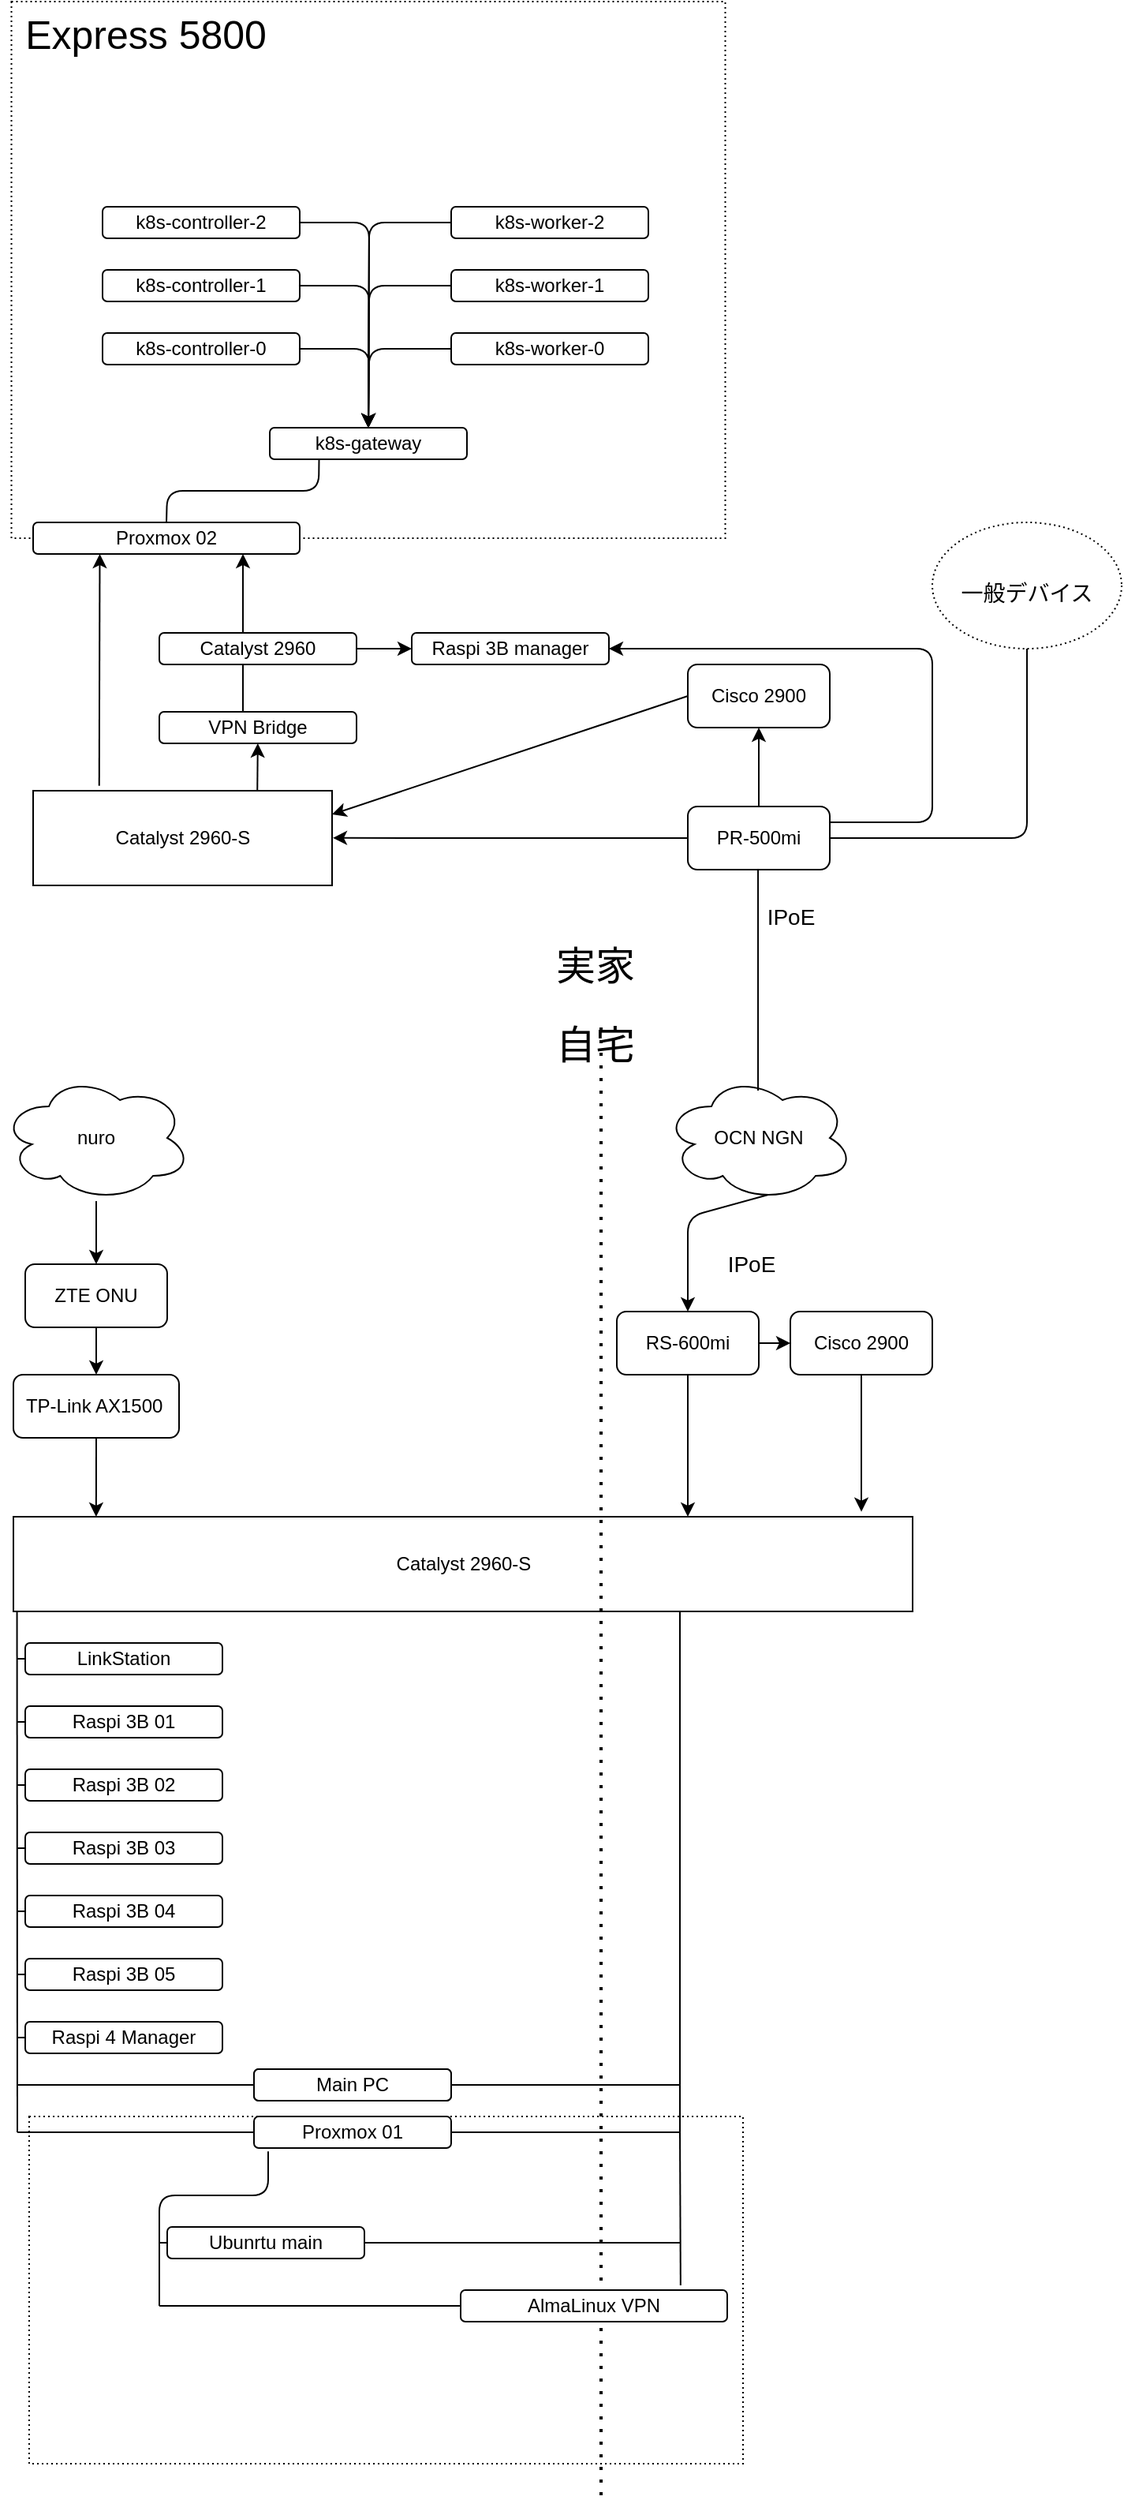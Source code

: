 <mxfile>
    <diagram id="XLuZZbNu0F-N8YZgZxAV" name="ページ1">
        <mxGraphModel dx="678" dy="1767" grid="1" gridSize="10" guides="1" tooltips="1" connect="1" arrows="1" fold="1" page="1" pageScale="1" pageWidth="827" pageHeight="1169" math="0" shadow="0">
            <root>
                <mxCell id="0"/>
                <mxCell id="1" parent="0"/>
                <mxCell id="87" value="" style="rounded=0;whiteSpace=wrap;html=1;fillColor=none;dashed=1;dashPattern=1 2;" parent="1" vertex="1">
                    <mxGeometry x="66.25" y="-630" width="452.5" height="340" as="geometry"/>
                </mxCell>
                <mxCell id="82" value="" style="rounded=0;whiteSpace=wrap;html=1;fillColor=none;dashed=1;dashPattern=1 2;" parent="1" vertex="1">
                    <mxGeometry x="77.5" y="710" width="452.5" height="220" as="geometry"/>
                </mxCell>
                <mxCell id="7" value="" style="edgeStyle=none;html=1;" parent="1" source="2" target="3" edge="1">
                    <mxGeometry relative="1" as="geometry"/>
                </mxCell>
                <mxCell id="2" value="nuro" style="ellipse;shape=cloud;whiteSpace=wrap;html=1;" parent="1" vertex="1">
                    <mxGeometry x="60" y="50" width="120" height="80" as="geometry"/>
                </mxCell>
                <mxCell id="9" value="" style="edgeStyle=none;html=1;" parent="1" source="3" target="8" edge="1">
                    <mxGeometry relative="1" as="geometry"/>
                </mxCell>
                <mxCell id="3" value="ZTE ONU" style="rounded=1;whiteSpace=wrap;html=1;" parent="1" vertex="1">
                    <mxGeometry x="75" y="170" width="90" height="40" as="geometry"/>
                </mxCell>
                <mxCell id="12" style="edgeStyle=none;html=1;exitX=0.5;exitY=1;exitDx=0;exitDy=0;entryX=0.092;entryY=0;entryDx=0;entryDy=0;entryPerimeter=0;" parent="1" source="8" target="10" edge="1">
                    <mxGeometry relative="1" as="geometry"/>
                </mxCell>
                <mxCell id="8" value="TP-Link AX1500&amp;nbsp;" style="rounded=1;whiteSpace=wrap;html=1;" parent="1" vertex="1">
                    <mxGeometry x="67.5" y="240" width="105" height="40" as="geometry"/>
                </mxCell>
                <mxCell id="10" value="Catalyst 2960-S" style="rounded=0;whiteSpace=wrap;html=1;" parent="1" vertex="1">
                    <mxGeometry x="67.5" y="330" width="570" height="60" as="geometry"/>
                </mxCell>
                <mxCell id="15" value="" style="edgeStyle=none;html=1;exitX=0.55;exitY=0.95;exitDx=0;exitDy=0;exitPerimeter=0;" parent="1" source="13" target="14" edge="1">
                    <mxGeometry relative="1" as="geometry">
                        <Array as="points">
                            <mxPoint x="495" y="140"/>
                        </Array>
                    </mxGeometry>
                </mxCell>
                <mxCell id="13" value="OCN NGN" style="ellipse;shape=cloud;whiteSpace=wrap;html=1;" parent="1" vertex="1">
                    <mxGeometry x="480" y="50" width="120" height="80" as="geometry"/>
                </mxCell>
                <mxCell id="16" style="edgeStyle=none;html=1;exitX=0.5;exitY=1;exitDx=0;exitDy=0;entryX=0.75;entryY=0;entryDx=0;entryDy=0;" parent="1" source="14" target="10" edge="1">
                    <mxGeometry relative="1" as="geometry">
                        <mxPoint x="550" y="280" as="targetPoint"/>
                    </mxGeometry>
                </mxCell>
                <mxCell id="103" style="edgeStyle=none;html=1;exitX=1;exitY=0.5;exitDx=0;exitDy=0;entryX=0;entryY=0.5;entryDx=0;entryDy=0;fontSize=14;startArrow=none;startFill=0;endArrow=classic;endFill=1;" parent="1" source="14" target="100" edge="1">
                    <mxGeometry relative="1" as="geometry"/>
                </mxCell>
                <mxCell id="14" value="RS-600mi" style="rounded=1;whiteSpace=wrap;html=1;" parent="1" vertex="1">
                    <mxGeometry x="450" y="200" width="90" height="40" as="geometry"/>
                </mxCell>
                <mxCell id="17" value="" style="endArrow=none;dashed=1;html=1;dashPattern=1 3;strokeWidth=2;" parent="1" edge="1">
                    <mxGeometry width="50" height="50" relative="1" as="geometry">
                        <mxPoint x="440" y="950" as="sourcePoint"/>
                        <mxPoint x="440" y="20" as="targetPoint"/>
                    </mxGeometry>
                </mxCell>
                <mxCell id="33" style="edgeStyle=none;html=1;exitX=0;exitY=0.5;exitDx=0;exitDy=0;endArrow=none;endFill=0;" parent="1" source="19" edge="1">
                    <mxGeometry relative="1" as="geometry">
                        <mxPoint x="70" y="420.038" as="targetPoint"/>
                    </mxGeometry>
                </mxCell>
                <mxCell id="19" value="LinkStation" style="rounded=1;whiteSpace=wrap;html=1;" parent="1" vertex="1">
                    <mxGeometry x="75" y="410" width="125" height="20" as="geometry"/>
                </mxCell>
                <mxCell id="36" style="edgeStyle=none;html=1;exitX=0;exitY=0.5;exitDx=0;exitDy=0;endArrow=none;endFill=0;" parent="1" source="20" edge="1">
                    <mxGeometry relative="1" as="geometry">
                        <mxPoint x="75" y="460" as="targetPoint"/>
                        <Array as="points">
                            <mxPoint x="75" y="460"/>
                        </Array>
                    </mxGeometry>
                </mxCell>
                <mxCell id="37" style="edgeStyle=none;html=1;exitX=0;exitY=0.5;exitDx=0;exitDy=0;endArrow=none;endFill=0;" parent="1" source="20" edge="1">
                    <mxGeometry relative="1" as="geometry">
                        <mxPoint x="70" y="460.038" as="targetPoint"/>
                    </mxGeometry>
                </mxCell>
                <mxCell id="20" value="Raspi 3B 01" style="rounded=1;whiteSpace=wrap;html=1;" parent="1" vertex="1">
                    <mxGeometry x="75" y="450" width="125" height="20" as="geometry"/>
                </mxCell>
                <mxCell id="38" style="edgeStyle=none;html=1;exitX=0;exitY=0.5;exitDx=0;exitDy=0;endArrow=none;endFill=0;" parent="1" source="21" edge="1">
                    <mxGeometry relative="1" as="geometry">
                        <mxPoint x="70" y="500.038" as="targetPoint"/>
                    </mxGeometry>
                </mxCell>
                <mxCell id="21" value="Raspi 3B 02" style="rounded=1;whiteSpace=wrap;html=1;" parent="1" vertex="1">
                    <mxGeometry x="75" y="490" width="125" height="20" as="geometry"/>
                </mxCell>
                <mxCell id="39" style="edgeStyle=none;html=1;exitX=0;exitY=0.5;exitDx=0;exitDy=0;endArrow=none;endFill=0;" parent="1" source="22" edge="1">
                    <mxGeometry relative="1" as="geometry">
                        <mxPoint x="70" y="540.038" as="targetPoint"/>
                    </mxGeometry>
                </mxCell>
                <mxCell id="22" value="Raspi 3B 03" style="rounded=1;whiteSpace=wrap;html=1;" parent="1" vertex="1">
                    <mxGeometry x="75" y="530" width="125" height="20" as="geometry"/>
                </mxCell>
                <mxCell id="40" style="edgeStyle=none;html=1;exitX=0;exitY=0.5;exitDx=0;exitDy=0;endArrow=none;endFill=0;" parent="1" source="23" edge="1">
                    <mxGeometry relative="1" as="geometry">
                        <mxPoint x="70" y="580.038" as="targetPoint"/>
                    </mxGeometry>
                </mxCell>
                <mxCell id="23" value="Raspi 3B 04" style="rounded=1;whiteSpace=wrap;html=1;" parent="1" vertex="1">
                    <mxGeometry x="75" y="570" width="125" height="20" as="geometry"/>
                </mxCell>
                <mxCell id="41" style="edgeStyle=none;html=1;exitX=0;exitY=0.5;exitDx=0;exitDy=0;endArrow=none;endFill=0;" parent="1" source="24" edge="1">
                    <mxGeometry relative="1" as="geometry">
                        <mxPoint x="70" y="620.038" as="targetPoint"/>
                    </mxGeometry>
                </mxCell>
                <mxCell id="24" value="Raspi 3B 05" style="rounded=1;whiteSpace=wrap;html=1;" parent="1" vertex="1">
                    <mxGeometry x="75" y="610" width="125" height="20" as="geometry"/>
                </mxCell>
                <mxCell id="42" style="edgeStyle=none;html=1;exitX=0;exitY=0.5;exitDx=0;exitDy=0;endArrow=none;endFill=0;" parent="1" source="25" edge="1">
                    <mxGeometry relative="1" as="geometry">
                        <mxPoint x="70" y="660.038" as="targetPoint"/>
                    </mxGeometry>
                </mxCell>
                <mxCell id="25" value="Raspi 4 Manager" style="rounded=1;whiteSpace=wrap;html=1;" parent="1" vertex="1">
                    <mxGeometry x="75" y="650" width="125" height="20" as="geometry"/>
                </mxCell>
                <mxCell id="26" value="" style="endArrow=none;html=1;entryX=0.004;entryY=1;entryDx=0;entryDy=0;entryPerimeter=0;" parent="1" target="10" edge="1">
                    <mxGeometry width="50" height="50" relative="1" as="geometry">
                        <mxPoint x="70" y="720" as="sourcePoint"/>
                        <mxPoint x="190" y="520" as="targetPoint"/>
                    </mxGeometry>
                </mxCell>
                <mxCell id="44" style="edgeStyle=none;html=1;endArrow=none;endFill=0;" parent="1" edge="1">
                    <mxGeometry relative="1" as="geometry">
                        <mxPoint x="70" y="690" as="targetPoint"/>
                        <mxPoint x="220" y="690" as="sourcePoint"/>
                    </mxGeometry>
                </mxCell>
                <mxCell id="46" style="edgeStyle=none;html=1;exitX=1;exitY=0.5;exitDx=0;exitDy=0;endArrow=none;endFill=0;" parent="1" edge="1">
                    <mxGeometry relative="1" as="geometry">
                        <mxPoint x="490" y="690" as="targetPoint"/>
                        <mxPoint x="345" y="690" as="sourcePoint"/>
                    </mxGeometry>
                </mxCell>
                <mxCell id="45" value="" style="endArrow=none;html=1;" parent="1" edge="1">
                    <mxGeometry width="50" height="50" relative="1" as="geometry">
                        <mxPoint x="490" y="720" as="sourcePoint"/>
                        <mxPoint x="490" y="390" as="targetPoint"/>
                    </mxGeometry>
                </mxCell>
                <mxCell id="51" style="edgeStyle=none;html=1;endArrow=none;endFill=0;" parent="1" edge="1">
                    <mxGeometry relative="1" as="geometry">
                        <mxPoint x="70" y="720" as="targetPoint"/>
                        <mxPoint x="220" y="720" as="sourcePoint"/>
                    </mxGeometry>
                </mxCell>
                <mxCell id="52" style="edgeStyle=none;html=1;endArrow=none;endFill=0;" parent="1" edge="1">
                    <mxGeometry relative="1" as="geometry">
                        <mxPoint x="490" y="720" as="targetPoint"/>
                        <mxPoint x="345" y="720" as="sourcePoint"/>
                    </mxGeometry>
                </mxCell>
                <mxCell id="53" value="Proxmox 01" style="rounded=1;whiteSpace=wrap;html=1;" parent="1" vertex="1">
                    <mxGeometry x="220" y="680" width="125" height="20" as="geometry"/>
                </mxCell>
                <mxCell id="62" value="Main PC" style="rounded=1;whiteSpace=wrap;html=1;" parent="1" vertex="1">
                    <mxGeometry x="220" y="680" width="125" height="20" as="geometry"/>
                </mxCell>
                <mxCell id="65" value="" style="endArrow=none;html=1;entryX=0.072;entryY=1.108;entryDx=0;entryDy=0;entryPerimeter=0;" parent="1" target="61" edge="1">
                    <mxGeometry width="50" height="50" relative="1" as="geometry">
                        <mxPoint x="160" y="830" as="sourcePoint"/>
                        <mxPoint x="230.0" y="740.004" as="targetPoint"/>
                        <Array as="points">
                            <mxPoint x="160" y="760"/>
                            <mxPoint x="229" y="760"/>
                        </Array>
                    </mxGeometry>
                </mxCell>
                <mxCell id="67" style="edgeStyle=none;html=1;exitX=0;exitY=0.5;exitDx=0;exitDy=0;endArrow=none;endFill=0;" parent="1" source="66" edge="1">
                    <mxGeometry relative="1" as="geometry">
                        <mxPoint x="160" y="789.944" as="targetPoint"/>
                    </mxGeometry>
                </mxCell>
                <mxCell id="73" style="edgeStyle=none;html=1;exitX=1;exitY=0.5;exitDx=0;exitDy=0;endArrow=none;endFill=0;" parent="1" source="66" edge="1">
                    <mxGeometry relative="1" as="geometry">
                        <mxPoint x="490" y="790" as="targetPoint"/>
                    </mxGeometry>
                </mxCell>
                <mxCell id="66" value="Ubunrtu main" style="rounded=1;whiteSpace=wrap;html=1;" parent="1" vertex="1">
                    <mxGeometry x="165" y="780" width="125" height="20" as="geometry"/>
                </mxCell>
                <mxCell id="69" style="edgeStyle=none;html=1;exitX=0;exitY=0.5;exitDx=0;exitDy=0;endArrow=none;endFill=0;" parent="1" source="68" edge="1">
                    <mxGeometry relative="1" as="geometry">
                        <mxPoint x="160" y="829.944" as="targetPoint"/>
                    </mxGeometry>
                </mxCell>
                <mxCell id="74" style="edgeStyle=none;html=1;exitX=1;exitY=0.5;exitDx=0;exitDy=0;endArrow=none;endFill=0;" parent="1" source="68" edge="1">
                    <mxGeometry relative="1" as="geometry">
                        <mxPoint x="360" y="830" as="targetPoint"/>
                    </mxGeometry>
                </mxCell>
                <mxCell id="68" value="AlmaLinux VPN" style="rounded=1;whiteSpace=wrap;html=1;" parent="1" vertex="1">
                    <mxGeometry x="351" y="820" width="169" height="20" as="geometry"/>
                </mxCell>
                <mxCell id="61" value="Proxmox 01" style="rounded=1;whiteSpace=wrap;html=1;" parent="1" vertex="1">
                    <mxGeometry x="220" y="710" width="125" height="20" as="geometry"/>
                </mxCell>
                <mxCell id="72" value="" style="endArrow=none;html=1;exitX=0.825;exitY=-0.148;exitDx=0;exitDy=0;exitPerimeter=0;" parent="1" source="68" edge="1">
                    <mxGeometry width="50" height="50" relative="1" as="geometry">
                        <mxPoint x="490" y="810" as="sourcePoint"/>
                        <mxPoint x="490" y="720" as="targetPoint"/>
                    </mxGeometry>
                </mxCell>
                <mxCell id="78" value="" style="edgeStyle=none;html=1;" parent="1" edge="1">
                    <mxGeometry relative="1" as="geometry">
                        <mxPoint x="539.52" y="60" as="sourcePoint"/>
                        <mxPoint x="539.52" y="-110" as="targetPoint"/>
                    </mxGeometry>
                </mxCell>
                <mxCell id="105" style="edgeStyle=none;html=1;exitX=0.5;exitY=0;exitDx=0;exitDy=0;entryX=0.5;entryY=1;entryDx=0;entryDy=0;fontSize=14;startArrow=none;startFill=0;endArrow=classic;endFill=1;" parent="1" source="79" target="104" edge="1">
                    <mxGeometry relative="1" as="geometry"/>
                </mxCell>
                <mxCell id="112" style="edgeStyle=none;html=1;exitX=0;exitY=0.5;exitDx=0;exitDy=0;fontSize=14;startArrow=none;startFill=0;endArrow=classic;endFill=1;" parent="1" source="79" edge="1">
                    <mxGeometry relative="1" as="geometry">
                        <mxPoint x="270" y="-100.077" as="targetPoint"/>
                    </mxGeometry>
                </mxCell>
                <mxCell id="79" value="PR-500mi" style="rounded=1;whiteSpace=wrap;html=1;" parent="1" vertex="1">
                    <mxGeometry x="495" y="-120" width="90" height="40" as="geometry"/>
                </mxCell>
                <mxCell id="86" style="edgeStyle=none;html=1;exitX=0.424;exitY=0;exitDx=0;exitDy=0;fontSize=25;entryX=0.787;entryY=1;entryDx=0;entryDy=0;entryPerimeter=0;exitPerimeter=0;" parent="1" source="80" target="85" edge="1">
                    <mxGeometry relative="1" as="geometry">
                        <mxPoint x="223" y="-250" as="targetPoint"/>
                    </mxGeometry>
                </mxCell>
                <mxCell id="80" value="VPN Bridge" style="rounded=1;whiteSpace=wrap;html=1;" parent="1" vertex="1">
                    <mxGeometry x="160" y="-180" width="125" height="20" as="geometry"/>
                </mxCell>
                <mxCell id="83" value="自宅" style="text;html=1;align=center;verticalAlign=middle;resizable=0;points=[];autosize=1;strokeColor=none;fillColor=none;fontSize=25;" parent="1" vertex="1">
                    <mxGeometry x="400.5" y="10" width="70" height="40" as="geometry"/>
                </mxCell>
                <mxCell id="84" value="実家" style="text;html=1;align=center;verticalAlign=middle;resizable=0;points=[];autosize=1;strokeColor=none;fillColor=none;fontSize=25;" parent="1" vertex="1">
                    <mxGeometry x="400.5" y="-40" width="70" height="40" as="geometry"/>
                </mxCell>
                <mxCell id="93" style="edgeStyle=none;html=1;exitX=0.5;exitY=0;exitDx=0;exitDy=0;entryX=0.25;entryY=1;entryDx=0;entryDy=0;fontSize=25;endArrow=none;endFill=0;" parent="1" source="85" target="88" edge="1">
                    <mxGeometry relative="1" as="geometry">
                        <Array as="points">
                            <mxPoint x="165" y="-320"/>
                            <mxPoint x="261" y="-320"/>
                        </Array>
                    </mxGeometry>
                </mxCell>
                <mxCell id="85" value="Proxmox 02" style="rounded=1;whiteSpace=wrap;html=1;" parent="1" vertex="1">
                    <mxGeometry x="80" y="-300" width="169" height="20" as="geometry"/>
                </mxCell>
                <mxCell id="88" value="k8s-gateway" style="rounded=1;whiteSpace=wrap;html=1;" parent="1" vertex="1">
                    <mxGeometry x="230" y="-360" width="125" height="20" as="geometry"/>
                </mxCell>
                <mxCell id="97" value="Express 5800" style="text;html=1;align=center;verticalAlign=middle;resizable=0;points=[];autosize=1;strokeColor=none;fillColor=none;fontSize=25;" parent="1" vertex="1">
                    <mxGeometry x="66.25" y="-630" width="170" height="40" as="geometry"/>
                </mxCell>
                <mxCell id="98" value="" style="endArrow=none;html=1;fontSize=25;exitX=1;exitY=0.5;exitDx=0;exitDy=0;" parent="1" source="79" edge="1">
                    <mxGeometry width="50" height="50" relative="1" as="geometry">
                        <mxPoint x="570" y="-200" as="sourcePoint"/>
                        <mxPoint x="710" y="-220" as="targetPoint"/>
                        <Array as="points">
                            <mxPoint x="710" y="-100"/>
                        </Array>
                    </mxGeometry>
                </mxCell>
                <mxCell id="99" value="&lt;font style=&quot;font-size: 14px&quot;&gt;一般デバイス&lt;/font&gt;" style="ellipse;whiteSpace=wrap;html=1;dashed=1;dashPattern=1 2;fontSize=25;fillColor=none;" parent="1" vertex="1">
                    <mxGeometry x="650" y="-300" width="120" height="80" as="geometry"/>
                </mxCell>
                <mxCell id="102" style="edgeStyle=none;html=1;exitX=0.5;exitY=1;exitDx=0;exitDy=0;entryX=0.943;entryY=-0.053;entryDx=0;entryDy=0;entryPerimeter=0;fontSize=14;startArrow=none;startFill=0;endArrow=classic;endFill=1;" parent="1" source="100" target="10" edge="1">
                    <mxGeometry relative="1" as="geometry"/>
                </mxCell>
                <mxCell id="100" value="Cisco 2900" style="rounded=1;whiteSpace=wrap;html=1;" parent="1" vertex="1">
                    <mxGeometry x="560" y="200" width="90" height="40" as="geometry"/>
                </mxCell>
                <mxCell id="106" style="edgeStyle=none;html=1;exitX=0;exitY=0.5;exitDx=0;exitDy=0;entryX=1;entryY=0.25;entryDx=0;entryDy=0;fontSize=14;startArrow=none;startFill=0;endArrow=classic;endFill=1;" parent="1" source="104" target="107" edge="1">
                    <mxGeometry relative="1" as="geometry">
                        <Array as="points"/>
                    </mxGeometry>
                </mxCell>
                <mxCell id="104" value="Cisco 2900" style="rounded=1;whiteSpace=wrap;html=1;" parent="1" vertex="1">
                    <mxGeometry x="495" y="-210" width="90" height="40" as="geometry"/>
                </mxCell>
                <mxCell id="119" style="edgeStyle=none;html=1;exitX=0.75;exitY=0;exitDx=0;exitDy=0;fontSize=14;startArrow=none;startFill=0;endArrow=classic;endFill=1;" parent="1" source="107" target="80" edge="1">
                    <mxGeometry relative="1" as="geometry"/>
                </mxCell>
                <mxCell id="120" style="edgeStyle=none;html=1;exitX=0.221;exitY=-0.053;exitDx=0;exitDy=0;fontSize=14;startArrow=none;startFill=0;endArrow=classic;endFill=1;entryX=0.25;entryY=1;entryDx=0;entryDy=0;exitPerimeter=0;" parent="1" source="107" target="85" edge="1">
                    <mxGeometry relative="1" as="geometry">
                        <mxPoint x="130" y="-260" as="targetPoint"/>
                    </mxGeometry>
                </mxCell>
                <mxCell id="107" value="Catalyst 2960-S" style="rounded=0;whiteSpace=wrap;html=1;" parent="1" vertex="1">
                    <mxGeometry x="80" y="-130" width="189.5" height="60" as="geometry"/>
                </mxCell>
                <mxCell id="114" value="IPoE" style="text;html=1;align=center;verticalAlign=middle;resizable=0;points=[];autosize=1;strokeColor=none;fillColor=none;fontSize=14;" parent="1" vertex="1">
                    <mxGeometry x="535" y="-60" width="50" height="20" as="geometry"/>
                </mxCell>
                <mxCell id="116" value="IPoE" style="text;html=1;align=center;verticalAlign=middle;resizable=0;points=[];autosize=1;strokeColor=none;fillColor=none;fontSize=14;" parent="1" vertex="1">
                    <mxGeometry x="510" y="160" width="50" height="20" as="geometry"/>
                </mxCell>
                <mxCell id="123" style="edgeStyle=none;html=1;exitX=1;exitY=0.5;exitDx=0;exitDy=0;entryX=0;entryY=0.5;entryDx=0;entryDy=0;fontSize=14;startArrow=none;startFill=0;endArrow=classic;endFill=1;" parent="1" source="121" target="122" edge="1">
                    <mxGeometry relative="1" as="geometry"/>
                </mxCell>
                <mxCell id="121" value="Catalyst 2960" style="rounded=1;whiteSpace=wrap;html=1;" parent="1" vertex="1">
                    <mxGeometry x="160" y="-230" width="125" height="20" as="geometry"/>
                </mxCell>
                <mxCell id="124" style="edgeStyle=none;html=1;exitX=1;exitY=0.5;exitDx=0;exitDy=0;entryX=1;entryY=0.25;entryDx=0;entryDy=0;fontSize=14;startArrow=classic;startFill=1;endArrow=none;endFill=0;" parent="1" source="122" target="79" edge="1">
                    <mxGeometry relative="1" as="geometry">
                        <Array as="points">
                            <mxPoint x="650" y="-220"/>
                            <mxPoint x="650" y="-110"/>
                        </Array>
                    </mxGeometry>
                </mxCell>
                <mxCell id="122" value="Raspi 3B manager" style="rounded=1;whiteSpace=wrap;html=1;" parent="1" vertex="1">
                    <mxGeometry x="320" y="-230" width="125" height="20" as="geometry"/>
                </mxCell>
                <mxCell id="137" style="edgeStyle=none;html=1;exitX=1;exitY=0.5;exitDx=0;exitDy=0;entryX=0.5;entryY=0;entryDx=0;entryDy=0;" edge="1" parent="1" source="125" target="88">
                    <mxGeometry relative="1" as="geometry">
                        <Array as="points">
                            <mxPoint x="293" y="-410"/>
                        </Array>
                    </mxGeometry>
                </mxCell>
                <mxCell id="125" value="k8s-controller-0" style="rounded=1;whiteSpace=wrap;html=1;" vertex="1" parent="1">
                    <mxGeometry x="124" y="-420" width="125" height="20" as="geometry"/>
                </mxCell>
                <mxCell id="133" style="edgeStyle=none;html=1;exitX=1;exitY=0.5;exitDx=0;exitDy=0;entryX=0.5;entryY=0;entryDx=0;entryDy=0;" edge="1" parent="1" source="126" target="88">
                    <mxGeometry relative="1" as="geometry">
                        <Array as="points">
                            <mxPoint x="293" y="-450"/>
                        </Array>
                    </mxGeometry>
                </mxCell>
                <mxCell id="126" value="k8s-controller-1" style="rounded=1;whiteSpace=wrap;html=1;" vertex="1" parent="1">
                    <mxGeometry x="124" y="-460" width="125" height="20" as="geometry"/>
                </mxCell>
                <mxCell id="131" style="edgeStyle=none;html=1;exitX=1;exitY=0.5;exitDx=0;exitDy=0;entryX=0.5;entryY=0;entryDx=0;entryDy=0;" edge="1" parent="1" source="127" target="88">
                    <mxGeometry relative="1" as="geometry">
                        <Array as="points">
                            <mxPoint x="293" y="-490"/>
                        </Array>
                    </mxGeometry>
                </mxCell>
                <mxCell id="127" value="k8s-controller-2" style="rounded=1;whiteSpace=wrap;html=1;" vertex="1" parent="1">
                    <mxGeometry x="124" y="-500" width="125" height="20" as="geometry"/>
                </mxCell>
                <mxCell id="138" style="edgeStyle=none;html=1;exitX=0;exitY=0.5;exitDx=0;exitDy=0;entryX=0.5;entryY=0;entryDx=0;entryDy=0;" edge="1" parent="1" source="128" target="88">
                    <mxGeometry relative="1" as="geometry">
                        <Array as="points">
                            <mxPoint x="293" y="-410"/>
                        </Array>
                    </mxGeometry>
                </mxCell>
                <mxCell id="128" value="k8s-worker-0" style="rounded=1;whiteSpace=wrap;html=1;" vertex="1" parent="1">
                    <mxGeometry x="345" y="-420" width="125" height="20" as="geometry"/>
                </mxCell>
                <mxCell id="136" style="edgeStyle=none;html=1;exitX=0;exitY=0.5;exitDx=0;exitDy=0;entryX=0.5;entryY=0;entryDx=0;entryDy=0;" edge="1" parent="1" source="129" target="88">
                    <mxGeometry relative="1" as="geometry">
                        <Array as="points">
                            <mxPoint x="293" y="-450"/>
                        </Array>
                    </mxGeometry>
                </mxCell>
                <mxCell id="129" value="k8s-worker-1" style="rounded=1;whiteSpace=wrap;html=1;" vertex="1" parent="1">
                    <mxGeometry x="345" y="-460" width="125" height="20" as="geometry"/>
                </mxCell>
                <mxCell id="132" style="edgeStyle=none;html=1;exitX=0;exitY=0.5;exitDx=0;exitDy=0;entryX=0.5;entryY=0;entryDx=0;entryDy=0;" edge="1" parent="1" source="130" target="88">
                    <mxGeometry relative="1" as="geometry">
                        <Array as="points">
                            <mxPoint x="293" y="-490"/>
                        </Array>
                    </mxGeometry>
                </mxCell>
                <mxCell id="130" value="k8s-worker-2" style="rounded=1;whiteSpace=wrap;html=1;" vertex="1" parent="1">
                    <mxGeometry x="345" y="-500" width="125" height="20" as="geometry"/>
                </mxCell>
            </root>
        </mxGraphModel>
    </diagram>
</mxfile>